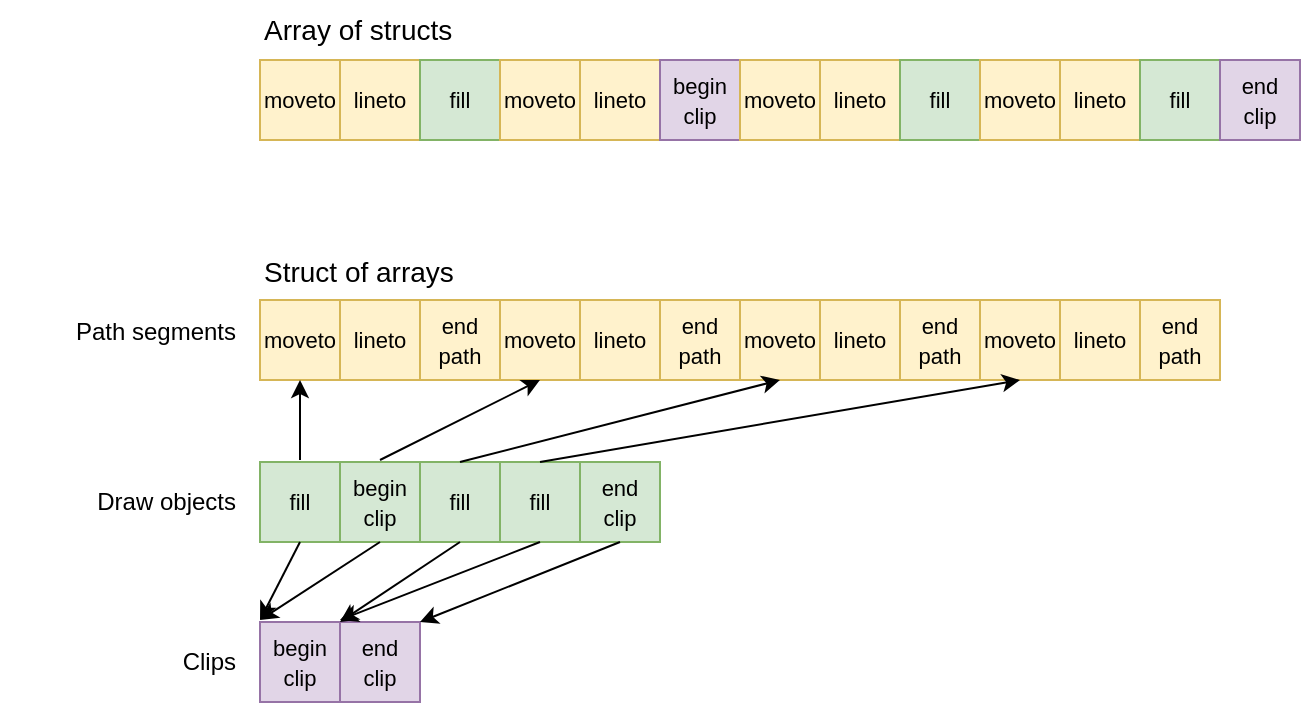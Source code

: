 <mxfile version="16.6.4" type="device"><diagram id="Raaxnxs1_cECYtNgZz2P" name="Page-1"><mxGraphModel dx="900" dy="699" grid="1" gridSize="10" guides="1" tooltips="1" connect="1" arrows="1" fold="1" page="1" pageScale="1" pageWidth="850" pageHeight="1100" math="0" shadow="0"><root><mxCell id="0"/><mxCell id="1" parent="0"/><mxCell id="5z7_w09MEdUwY2TR7YmH-19" value="&lt;font style=&quot;font-size: 14px&quot;&gt;Array of structs&lt;/font&gt;" style="rounded=0;whiteSpace=wrap;html=1;strokeColor=none;fillColor=none;align=left;" vertex="1" parent="1"><mxGeometry x="160" y="130" width="120" height="30" as="geometry"/></mxCell><mxCell id="5z7_w09MEdUwY2TR7YmH-20" value="&lt;font style=&quot;font-size: 14px&quot;&gt;Struct of arrays&lt;/font&gt;" style="rounded=0;whiteSpace=wrap;html=1;strokeColor=none;fillColor=none;align=left;" vertex="1" parent="1"><mxGeometry x="160" y="251" width="120" height="30" as="geometry"/></mxCell><mxCell id="5z7_w09MEdUwY2TR7YmH-23" value="&lt;font style=&quot;font-size: 11px&quot;&gt;moveto&lt;/font&gt;" style="rounded=0;whiteSpace=wrap;html=1;fillColor=#fff2cc;strokeColor=#d6b656;" vertex="1" parent="1"><mxGeometry x="160" y="160" width="40" height="40" as="geometry"/></mxCell><mxCell id="5z7_w09MEdUwY2TR7YmH-24" value="&lt;font style=&quot;font-size: 11px&quot;&gt;lineto&lt;/font&gt;" style="rounded=0;whiteSpace=wrap;html=1;fillColor=#fff2cc;strokeColor=#d6b656;" vertex="1" parent="1"><mxGeometry x="200" y="160" width="40" height="40" as="geometry"/></mxCell><mxCell id="5z7_w09MEdUwY2TR7YmH-25" value="&lt;font style=&quot;font-size: 11px&quot;&gt;fill&lt;/font&gt;" style="rounded=0;whiteSpace=wrap;html=1;fillColor=#d5e8d4;strokeColor=#82b366;" vertex="1" parent="1"><mxGeometry x="240" y="160" width="40" height="40" as="geometry"/></mxCell><mxCell id="5z7_w09MEdUwY2TR7YmH-26" value="&lt;font style=&quot;font-size: 11px&quot;&gt;moveto&lt;/font&gt;" style="rounded=0;whiteSpace=wrap;html=1;fillColor=#fff2cc;strokeColor=#d6b656;" vertex="1" parent="1"><mxGeometry x="280" y="160" width="40" height="40" as="geometry"/></mxCell><mxCell id="5z7_w09MEdUwY2TR7YmH-27" value="&lt;font style=&quot;font-size: 11px&quot;&gt;lineto&lt;/font&gt;" style="rounded=0;whiteSpace=wrap;html=1;fillColor=#fff2cc;strokeColor=#d6b656;" vertex="1" parent="1"><mxGeometry x="320" y="160" width="40" height="40" as="geometry"/></mxCell><mxCell id="5z7_w09MEdUwY2TR7YmH-28" value="&lt;span style=&quot;font-size: 11px&quot;&gt;begin&lt;br&gt;clip&lt;br&gt;&lt;/span&gt;" style="rounded=0;whiteSpace=wrap;html=1;fillColor=#e1d5e7;strokeColor=#9673a6;" vertex="1" parent="1"><mxGeometry x="360" y="160" width="40" height="40" as="geometry"/></mxCell><mxCell id="5z7_w09MEdUwY2TR7YmH-29" value="&lt;font style=&quot;font-size: 11px&quot;&gt;moveto&lt;/font&gt;" style="rounded=0;whiteSpace=wrap;html=1;fillColor=#fff2cc;strokeColor=#d6b656;" vertex="1" parent="1"><mxGeometry x="400" y="160" width="40" height="40" as="geometry"/></mxCell><mxCell id="5z7_w09MEdUwY2TR7YmH-30" value="&lt;font style=&quot;font-size: 11px&quot;&gt;lineto&lt;/font&gt;" style="rounded=0;whiteSpace=wrap;html=1;fillColor=#fff2cc;strokeColor=#d6b656;" vertex="1" parent="1"><mxGeometry x="440" y="160" width="40" height="40" as="geometry"/></mxCell><mxCell id="5z7_w09MEdUwY2TR7YmH-31" value="&lt;font style=&quot;font-size: 11px&quot;&gt;fill&lt;/font&gt;" style="rounded=0;whiteSpace=wrap;html=1;fillColor=#d5e8d4;strokeColor=#82b366;" vertex="1" parent="1"><mxGeometry x="480" y="160" width="40" height="40" as="geometry"/></mxCell><mxCell id="5z7_w09MEdUwY2TR7YmH-32" value="&lt;font style=&quot;font-size: 11px&quot;&gt;moveto&lt;/font&gt;" style="rounded=0;whiteSpace=wrap;html=1;fillColor=#fff2cc;strokeColor=#d6b656;" vertex="1" parent="1"><mxGeometry x="520" y="160" width="40" height="40" as="geometry"/></mxCell><mxCell id="5z7_w09MEdUwY2TR7YmH-33" value="&lt;font style=&quot;font-size: 11px&quot;&gt;lineto&lt;/font&gt;" style="rounded=0;whiteSpace=wrap;html=1;fillColor=#fff2cc;strokeColor=#d6b656;" vertex="1" parent="1"><mxGeometry x="560" y="160" width="40" height="40" as="geometry"/></mxCell><mxCell id="5z7_w09MEdUwY2TR7YmH-34" value="&lt;font style=&quot;font-size: 11px&quot;&gt;fill&lt;/font&gt;" style="rounded=0;whiteSpace=wrap;html=1;fillColor=#d5e8d4;strokeColor=#82b366;" vertex="1" parent="1"><mxGeometry x="600" y="160" width="40" height="40" as="geometry"/></mxCell><mxCell id="5z7_w09MEdUwY2TR7YmH-35" value="&lt;span style=&quot;font-size: 11px&quot;&gt;end&lt;br&gt;clip&lt;br&gt;&lt;/span&gt;" style="rounded=0;whiteSpace=wrap;html=1;fillColor=#e1d5e7;strokeColor=#9673a6;" vertex="1" parent="1"><mxGeometry x="640" y="160" width="40" height="40" as="geometry"/></mxCell><mxCell id="5z7_w09MEdUwY2TR7YmH-36" value="&lt;font style=&quot;font-size: 11px&quot;&gt;moveto&lt;/font&gt;" style="rounded=0;whiteSpace=wrap;html=1;fillColor=#fff2cc;strokeColor=#d6b656;" vertex="1" parent="1"><mxGeometry x="160" y="280" width="40" height="40" as="geometry"/></mxCell><mxCell id="5z7_w09MEdUwY2TR7YmH-37" value="&lt;font style=&quot;font-size: 11px&quot;&gt;lineto&lt;/font&gt;" style="rounded=0;whiteSpace=wrap;html=1;fillColor=#fff2cc;strokeColor=#d6b656;" vertex="1" parent="1"><mxGeometry x="200" y="280" width="40" height="40" as="geometry"/></mxCell><mxCell id="5z7_w09MEdUwY2TR7YmH-38" value="&lt;font style=&quot;font-size: 11px&quot;&gt;end&lt;br&gt;path&lt;br&gt;&lt;/font&gt;" style="rounded=0;whiteSpace=wrap;html=1;fillColor=#fff2cc;strokeColor=#d6b656;" vertex="1" parent="1"><mxGeometry x="240" y="280" width="40" height="40" as="geometry"/></mxCell><mxCell id="5z7_w09MEdUwY2TR7YmH-39" value="&lt;font style=&quot;font-size: 11px&quot;&gt;moveto&lt;/font&gt;" style="rounded=0;whiteSpace=wrap;html=1;fillColor=#fff2cc;strokeColor=#d6b656;" vertex="1" parent="1"><mxGeometry x="280" y="280" width="40" height="40" as="geometry"/></mxCell><mxCell id="5z7_w09MEdUwY2TR7YmH-40" value="&lt;font style=&quot;font-size: 11px&quot;&gt;lineto&lt;/font&gt;" style="rounded=0;whiteSpace=wrap;html=1;fillColor=#fff2cc;strokeColor=#d6b656;" vertex="1" parent="1"><mxGeometry x="320" y="280" width="40" height="40" as="geometry"/></mxCell><mxCell id="5z7_w09MEdUwY2TR7YmH-41" value="&lt;font style=&quot;font-size: 11px&quot;&gt;end&lt;br&gt;path&lt;br&gt;&lt;/font&gt;" style="rounded=0;whiteSpace=wrap;html=1;fillColor=#fff2cc;strokeColor=#d6b656;" vertex="1" parent="1"><mxGeometry x="360" y="280" width="40" height="40" as="geometry"/></mxCell><mxCell id="5z7_w09MEdUwY2TR7YmH-42" value="&lt;font style=&quot;font-size: 11px&quot;&gt;moveto&lt;/font&gt;" style="rounded=0;whiteSpace=wrap;html=1;fillColor=#fff2cc;strokeColor=#d6b656;" vertex="1" parent="1"><mxGeometry x="400" y="280" width="40" height="40" as="geometry"/></mxCell><mxCell id="5z7_w09MEdUwY2TR7YmH-43" value="&lt;font style=&quot;font-size: 11px&quot;&gt;lineto&lt;/font&gt;" style="rounded=0;whiteSpace=wrap;html=1;fillColor=#fff2cc;strokeColor=#d6b656;" vertex="1" parent="1"><mxGeometry x="440" y="280" width="40" height="40" as="geometry"/></mxCell><mxCell id="5z7_w09MEdUwY2TR7YmH-44" value="&lt;font style=&quot;font-size: 11px&quot;&gt;end&lt;br&gt;path&lt;br&gt;&lt;/font&gt;" style="rounded=0;whiteSpace=wrap;html=1;fillColor=#fff2cc;strokeColor=#d6b656;" vertex="1" parent="1"><mxGeometry x="480" y="280" width="40" height="40" as="geometry"/></mxCell><mxCell id="5z7_w09MEdUwY2TR7YmH-45" value="Path segments" style="rounded=0;whiteSpace=wrap;html=1;strokeColor=none;fillColor=none;align=right;" vertex="1" parent="1"><mxGeometry x="30" y="281" width="120" height="30" as="geometry"/></mxCell><mxCell id="5z7_w09MEdUwY2TR7YmH-47" value="Draw objects" style="rounded=0;whiteSpace=wrap;html=1;strokeColor=none;fillColor=none;align=right;" vertex="1" parent="1"><mxGeometry x="30" y="366" width="120" height="30" as="geometry"/></mxCell><mxCell id="5z7_w09MEdUwY2TR7YmH-48" value="&lt;font style=&quot;font-size: 11px&quot;&gt;fill&lt;/font&gt;" style="rounded=0;whiteSpace=wrap;html=1;fillColor=#d5e8d4;strokeColor=#82b366;" vertex="1" parent="1"><mxGeometry x="160" y="361" width="40" height="40" as="geometry"/></mxCell><mxCell id="5z7_w09MEdUwY2TR7YmH-49" value="&lt;font style=&quot;font-size: 11px&quot;&gt;fill&lt;/font&gt;" style="rounded=0;whiteSpace=wrap;html=1;fillColor=#d5e8d4;strokeColor=#82b366;" vertex="1" parent="1"><mxGeometry x="240" y="361" width="40" height="40" as="geometry"/></mxCell><mxCell id="5z7_w09MEdUwY2TR7YmH-52" value="&lt;span style=&quot;font-size: 11px&quot;&gt;begin&lt;br&gt;clip&lt;br&gt;&lt;/span&gt;" style="rounded=0;whiteSpace=wrap;html=1;fillColor=#d5e8d4;strokeColor=#82b366;" vertex="1" parent="1"><mxGeometry x="200" y="361" width="40" height="40" as="geometry"/></mxCell><mxCell id="5z7_w09MEdUwY2TR7YmH-53" value="&lt;span style=&quot;font-size: 11px&quot;&gt;end&lt;br&gt;clip&lt;br&gt;&lt;/span&gt;" style="rounded=0;whiteSpace=wrap;html=1;fillColor=#d5e8d4;strokeColor=#82b366;" vertex="1" parent="1"><mxGeometry x="320" y="361" width="40" height="40" as="geometry"/></mxCell><mxCell id="5z7_w09MEdUwY2TR7YmH-56" value="&lt;span style=&quot;font-size: 11px&quot;&gt;begin&lt;br&gt;clip&lt;br&gt;&lt;/span&gt;" style="rounded=0;whiteSpace=wrap;html=1;fillColor=#e1d5e7;strokeColor=#9673a6;" vertex="1" parent="1"><mxGeometry x="160" y="441" width="40" height="40" as="geometry"/></mxCell><mxCell id="5z7_w09MEdUwY2TR7YmH-57" value="&lt;span style=&quot;font-size: 11px&quot;&gt;end&lt;br&gt;clip&lt;br&gt;&lt;/span&gt;" style="rounded=0;whiteSpace=wrap;html=1;fillColor=#e1d5e7;strokeColor=#9673a6;" vertex="1" parent="1"><mxGeometry x="200" y="441" width="40" height="40" as="geometry"/></mxCell><mxCell id="5z7_w09MEdUwY2TR7YmH-58" value="Clips" style="rounded=0;whiteSpace=wrap;html=1;strokeColor=none;fillColor=none;align=right;" vertex="1" parent="1"><mxGeometry x="30" y="446" width="120" height="30" as="geometry"/></mxCell><mxCell id="5z7_w09MEdUwY2TR7YmH-59" value="" style="endArrow=classic;html=1;rounded=0;fontSize=11;entryX=0.5;entryY=1;entryDx=0;entryDy=0;" edge="1" parent="1" target="5z7_w09MEdUwY2TR7YmH-36"><mxGeometry width="50" height="50" relative="1" as="geometry"><mxPoint x="180" y="360" as="sourcePoint"/><mxPoint x="450" y="280" as="targetPoint"/></mxGeometry></mxCell><mxCell id="5z7_w09MEdUwY2TR7YmH-60" value="" style="endArrow=classic;html=1;rounded=0;fontSize=11;entryX=0.5;entryY=1;entryDx=0;entryDy=0;" edge="1" parent="1" target="5z7_w09MEdUwY2TR7YmH-39"><mxGeometry width="50" height="50" relative="1" as="geometry"><mxPoint x="220" y="360" as="sourcePoint"/><mxPoint x="220" y="320" as="targetPoint"/></mxGeometry></mxCell><mxCell id="5z7_w09MEdUwY2TR7YmH-61" value="" style="endArrow=classic;html=1;rounded=0;fontSize=11;exitX=0.5;exitY=0;exitDx=0;exitDy=0;entryX=0.5;entryY=1;entryDx=0;entryDy=0;" edge="1" parent="1" source="5z7_w09MEdUwY2TR7YmH-49" target="5z7_w09MEdUwY2TR7YmH-42"><mxGeometry width="50" height="50" relative="1" as="geometry"><mxPoint x="400" y="330" as="sourcePoint"/><mxPoint x="450" y="280" as="targetPoint"/></mxGeometry></mxCell><mxCell id="5z7_w09MEdUwY2TR7YmH-62" value="&lt;font style=&quot;font-size: 11px&quot;&gt;moveto&lt;/font&gt;" style="rounded=0;whiteSpace=wrap;html=1;fillColor=#fff2cc;strokeColor=#d6b656;" vertex="1" parent="1"><mxGeometry x="520" y="280" width="40" height="40" as="geometry"/></mxCell><mxCell id="5z7_w09MEdUwY2TR7YmH-63" value="&lt;font style=&quot;font-size: 11px&quot;&gt;lineto&lt;/font&gt;" style="rounded=0;whiteSpace=wrap;html=1;fillColor=#fff2cc;strokeColor=#d6b656;" vertex="1" parent="1"><mxGeometry x="560" y="280" width="40" height="40" as="geometry"/></mxCell><mxCell id="5z7_w09MEdUwY2TR7YmH-64" value="&lt;font style=&quot;font-size: 11px&quot;&gt;end&lt;br&gt;path&lt;br&gt;&lt;/font&gt;" style="rounded=0;whiteSpace=wrap;html=1;fillColor=#fff2cc;strokeColor=#d6b656;" vertex="1" parent="1"><mxGeometry x="600" y="280" width="40" height="40" as="geometry"/></mxCell><mxCell id="5z7_w09MEdUwY2TR7YmH-65" value="&lt;font style=&quot;font-size: 11px&quot;&gt;fill&lt;/font&gt;" style="rounded=0;whiteSpace=wrap;html=1;fillColor=#d5e8d4;strokeColor=#82b366;" vertex="1" parent="1"><mxGeometry x="280" y="361" width="40" height="40" as="geometry"/></mxCell><mxCell id="5z7_w09MEdUwY2TR7YmH-66" value="" style="endArrow=classic;html=1;rounded=0;fontSize=11;exitX=0.5;exitY=0;exitDx=0;exitDy=0;entryX=0.5;entryY=1;entryDx=0;entryDy=0;" edge="1" parent="1" source="5z7_w09MEdUwY2TR7YmH-65" target="5z7_w09MEdUwY2TR7YmH-62"><mxGeometry width="50" height="50" relative="1" as="geometry"><mxPoint x="400" y="330" as="sourcePoint"/><mxPoint x="450" y="280" as="targetPoint"/></mxGeometry></mxCell><mxCell id="5z7_w09MEdUwY2TR7YmH-67" value="" style="endArrow=classic;html=1;rounded=0;fontSize=14;exitX=0.5;exitY=1;exitDx=0;exitDy=0;" edge="1" parent="1" source="5z7_w09MEdUwY2TR7YmH-48"><mxGeometry width="50" height="50" relative="1" as="geometry"><mxPoint x="400" y="330" as="sourcePoint"/><mxPoint x="160" y="440" as="targetPoint"/></mxGeometry></mxCell><mxCell id="5z7_w09MEdUwY2TR7YmH-68" value="" style="endArrow=classic;html=1;rounded=0;fontSize=14;exitX=0.5;exitY=1;exitDx=0;exitDy=0;" edge="1" parent="1"><mxGeometry width="50" height="50" relative="1" as="geometry"><mxPoint x="220" y="401" as="sourcePoint"/><mxPoint x="160" y="440" as="targetPoint"/></mxGeometry></mxCell><mxCell id="5z7_w09MEdUwY2TR7YmH-69" value="" style="endArrow=classic;html=1;rounded=0;fontSize=14;exitX=0.5;exitY=1;exitDx=0;exitDy=0;entryX=0;entryY=0;entryDx=0;entryDy=0;" edge="1" parent="1"><mxGeometry width="50" height="50" relative="1" as="geometry"><mxPoint x="260" y="401" as="sourcePoint"/><mxPoint x="200" y="441" as="targetPoint"/></mxGeometry></mxCell><mxCell id="5z7_w09MEdUwY2TR7YmH-70" value="" style="endArrow=classic;html=1;rounded=0;fontSize=14;exitX=0.5;exitY=1;exitDx=0;exitDy=0;" edge="1" parent="1" source="5z7_w09MEdUwY2TR7YmH-65"><mxGeometry width="50" height="50" relative="1" as="geometry"><mxPoint x="270" y="411" as="sourcePoint"/><mxPoint x="200" y="440" as="targetPoint"/></mxGeometry></mxCell><mxCell id="5z7_w09MEdUwY2TR7YmH-71" value="" style="endArrow=classic;html=1;rounded=0;fontSize=14;exitX=0.5;exitY=1;exitDx=0;exitDy=0;entryX=1;entryY=0;entryDx=0;entryDy=0;" edge="1" parent="1" source="5z7_w09MEdUwY2TR7YmH-53" target="5z7_w09MEdUwY2TR7YmH-57"><mxGeometry width="50" height="50" relative="1" as="geometry"><mxPoint x="400" y="330" as="sourcePoint"/><mxPoint x="450" y="280" as="targetPoint"/></mxGeometry></mxCell></root></mxGraphModel></diagram></mxfile>